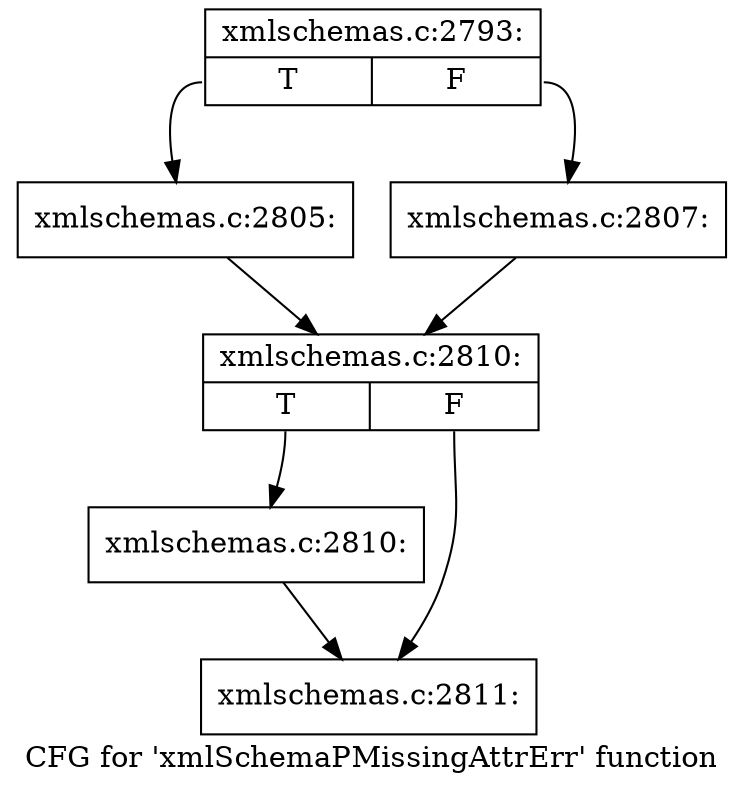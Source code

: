 digraph "CFG for 'xmlSchemaPMissingAttrErr' function" {
	label="CFG for 'xmlSchemaPMissingAttrErr' function";

	Node0x55d026009290 [shape=record,label="{xmlschemas.c:2793:|{<s0>T|<s1>F}}"];
	Node0x55d026009290:s0 -> Node0x55d026015740;
	Node0x55d026009290:s1 -> Node0x55d0260157e0;
	Node0x55d026015740 [shape=record,label="{xmlschemas.c:2805:}"];
	Node0x55d026015740 -> Node0x55d026015790;
	Node0x55d0260157e0 [shape=record,label="{xmlschemas.c:2807:}"];
	Node0x55d0260157e0 -> Node0x55d026015790;
	Node0x55d026015790 [shape=record,label="{xmlschemas.c:2810:|{<s0>T|<s1>F}}"];
	Node0x55d026015790:s0 -> Node0x55d026016810;
	Node0x55d026015790:s1 -> Node0x55d026016860;
	Node0x55d026016810 [shape=record,label="{xmlschemas.c:2810:}"];
	Node0x55d026016810 -> Node0x55d026016860;
	Node0x55d026016860 [shape=record,label="{xmlschemas.c:2811:}"];
}
